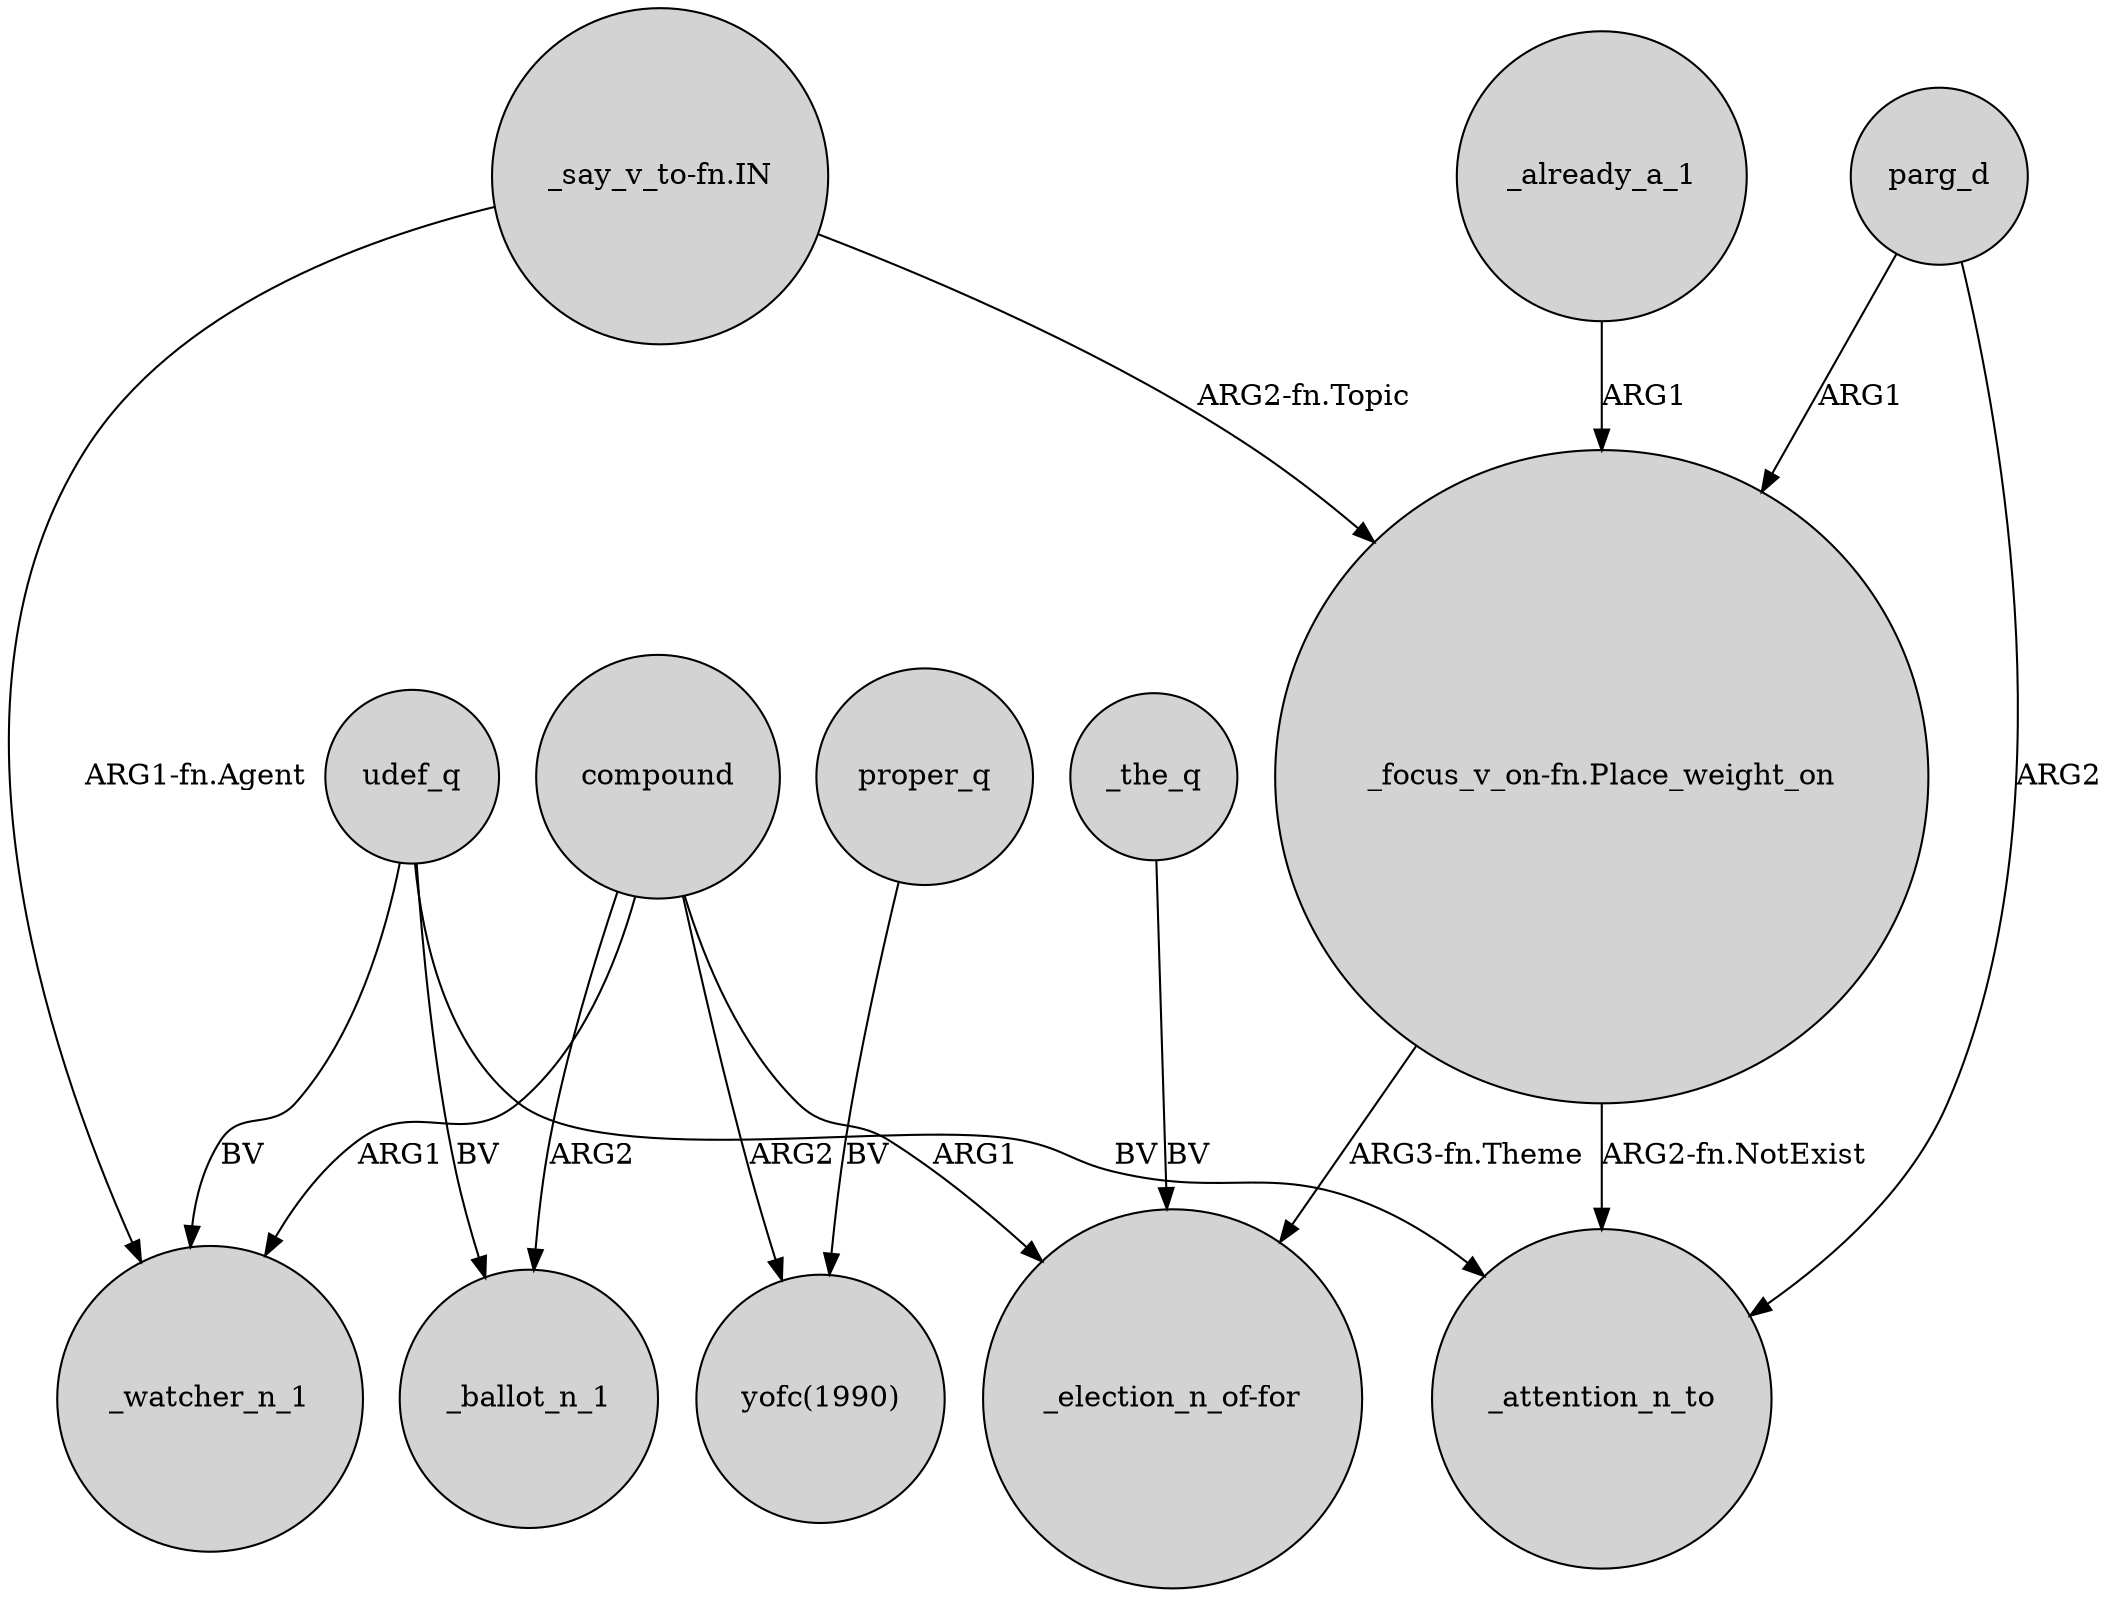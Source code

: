 digraph {
	node [shape=circle style=filled]
	"_focus_v_on-fn.Place_weight_on" -> _attention_n_to [label="ARG2-fn.NotExist"]
	udef_q -> _watcher_n_1 [label=BV]
	compound -> _ballot_n_1 [label=ARG2]
	"_say_v_to-fn.IN" -> "_focus_v_on-fn.Place_weight_on" [label="ARG2-fn.Topic"]
	compound -> "_election_n_of-for" [label=ARG1]
	compound -> "yofc(1990)" [label=ARG2]
	parg_d -> _attention_n_to [label=ARG2]
	udef_q -> _ballot_n_1 [label=BV]
	parg_d -> "_focus_v_on-fn.Place_weight_on" [label=ARG1]
	_the_q -> "_election_n_of-for" [label=BV]
	"_say_v_to-fn.IN" -> _watcher_n_1 [label="ARG1-fn.Agent"]
	proper_q -> "yofc(1990)" [label=BV]
	compound -> _watcher_n_1 [label=ARG1]
	"_focus_v_on-fn.Place_weight_on" -> "_election_n_of-for" [label="ARG3-fn.Theme"]
	udef_q -> _attention_n_to [label=BV]
	_already_a_1 -> "_focus_v_on-fn.Place_weight_on" [label=ARG1]
}
